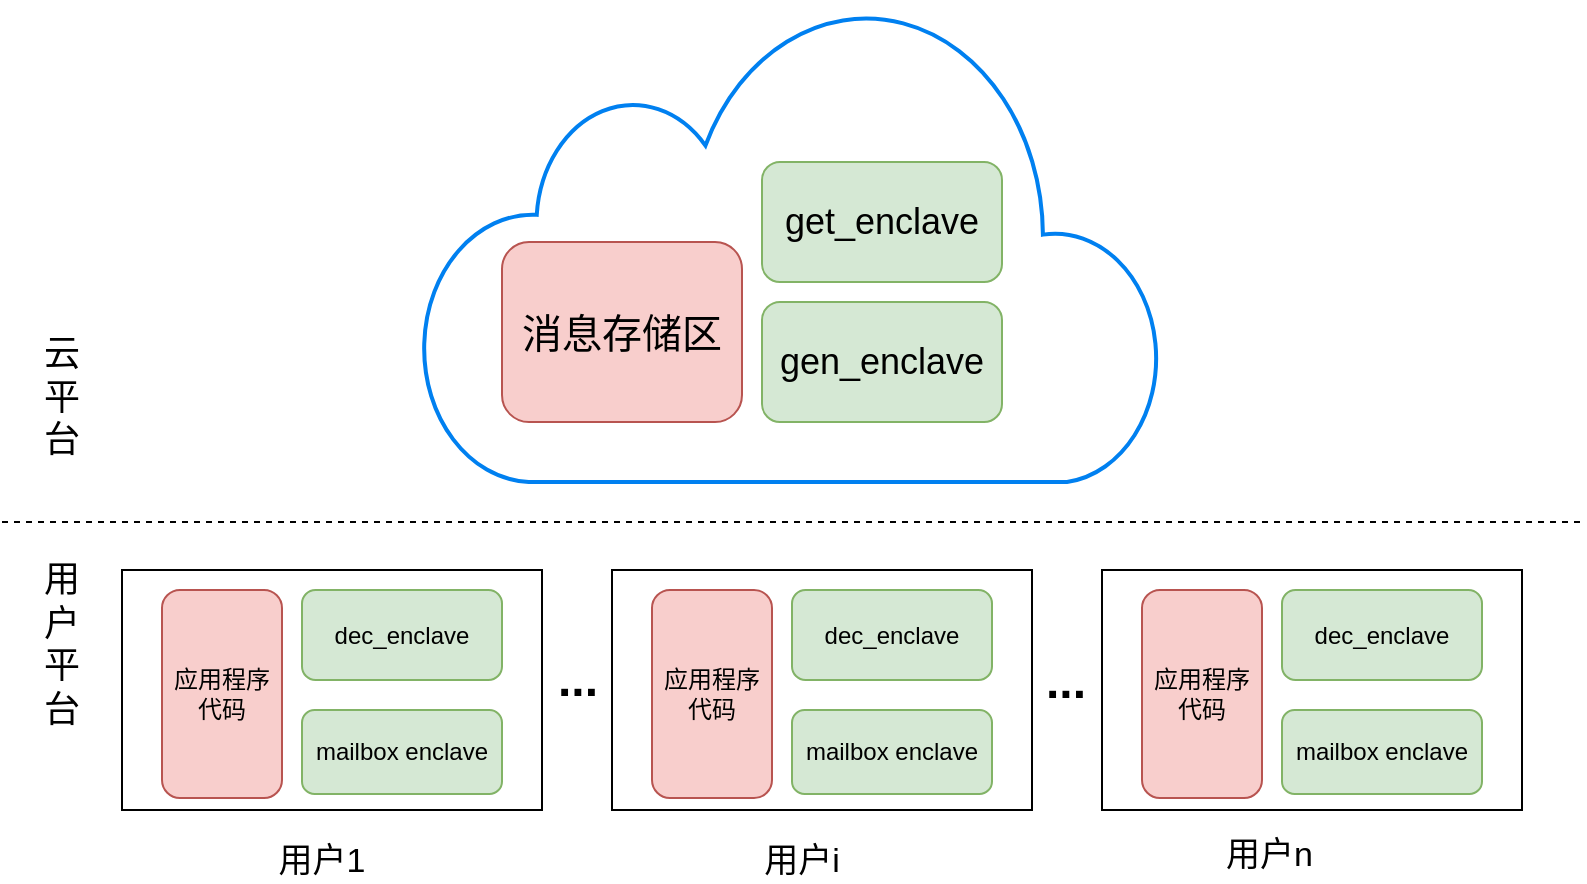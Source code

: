 <mxfile version="10.6.7" type="github"><diagram id="kH7EbeLnLqQwdVRidW5g" name="Page-1"><mxGraphModel dx="840" dy="1653" grid="1" gridSize="10" guides="1" tooltips="1" connect="1" arrows="1" fold="1" page="1" pageScale="1" pageWidth="827" pageHeight="1169" math="0" shadow="0"><root><mxCell id="0"/><mxCell id="1" parent="0"/><mxCell id="mnUf-eGJeE0-fW2rznax-1" value="" style="html=1;verticalLabelPosition=bottom;align=center;labelBackgroundColor=#ffffff;verticalAlign=top;strokeWidth=2;strokeColor=#0080F0;fillColor=#ffffff;shadow=0;dashed=0;shape=mxgraph.ios7.icons.cloud;" vertex="1" parent="1"><mxGeometry x="230" y="-450" width="370" height="240" as="geometry"/></mxCell><mxCell id="mnUf-eGJeE0-fW2rznax-2" value="&lt;font style=&quot;font-size: 20px&quot;&gt;消息存储区&lt;/font&gt;" style="rounded=1;whiteSpace=wrap;html=1;strokeColor=#b85450;fillColor=#f8cecc;" vertex="1" parent="1"><mxGeometry x="270" y="-330" width="120" height="90" as="geometry"/></mxCell><mxCell id="mnUf-eGJeE0-fW2rznax-3" value="&lt;span&gt;&lt;font style=&quot;font-size: 18px&quot;&gt;gen_enclave&lt;/font&gt;&lt;/span&gt;" style="rounded=1;whiteSpace=wrap;html=1;strokeColor=#82b366;fillColor=#d5e8d4;" vertex="1" parent="1"><mxGeometry x="400" y="-300" width="120" height="60" as="geometry"/></mxCell><mxCell id="mnUf-eGJeE0-fW2rznax-4" value="&lt;font style=&quot;font-size: 18px&quot;&gt;get_enclave&lt;/font&gt;" style="rounded=1;whiteSpace=wrap;html=1;strokeColor=#82b366;fillColor=#d5e8d4;" vertex="1" parent="1"><mxGeometry x="400" y="-370" width="120" height="60" as="geometry"/></mxCell><mxCell id="mnUf-eGJeE0-fW2rznax-7" value="" style="rounded=0;whiteSpace=wrap;html=1;strokeColor=#000000;" vertex="1" parent="1"><mxGeometry x="325" y="-166" width="210" height="120" as="geometry"/></mxCell><mxCell id="mnUf-eGJeE0-fW2rznax-8" value="mailbox enclave" style="rounded=1;whiteSpace=wrap;html=1;strokeColor=#82b366;fillColor=#d5e8d4;" vertex="1" parent="1"><mxGeometry x="415" y="-96" width="100" height="42" as="geometry"/></mxCell><mxCell id="mnUf-eGJeE0-fW2rznax-10" value="dec_enclave" style="rounded=1;whiteSpace=wrap;html=1;strokeColor=#82b366;fillColor=#d5e8d4;" vertex="1" parent="1"><mxGeometry x="415" y="-156" width="100" height="45" as="geometry"/></mxCell><mxCell id="mnUf-eGJeE0-fW2rznax-11" value="应用程序代码" style="rounded=1;whiteSpace=wrap;html=1;strokeColor=#b85450;fillColor=#f8cecc;" vertex="1" parent="1"><mxGeometry x="345" y="-156" width="60" height="104" as="geometry"/></mxCell><mxCell id="mnUf-eGJeE0-fW2rznax-12" value="" style="endArrow=none;dashed=1;html=1;" edge="1" parent="1"><mxGeometry width="50" height="50" relative="1" as="geometry"><mxPoint x="20" y="-190" as="sourcePoint"/><mxPoint x="810" y="-190" as="targetPoint"/></mxGeometry></mxCell><mxCell id="mnUf-eGJeE0-fW2rznax-14" value="" style="rounded=0;whiteSpace=wrap;html=1;strokeColor=#000000;" vertex="1" parent="1"><mxGeometry x="80" y="-166" width="210" height="120" as="geometry"/></mxCell><mxCell id="mnUf-eGJeE0-fW2rznax-15" value="mailbox enclave" style="rounded=1;whiteSpace=wrap;html=1;strokeColor=#82b366;fillColor=#d5e8d4;" vertex="1" parent="1"><mxGeometry x="170" y="-96" width="100" height="42" as="geometry"/></mxCell><mxCell id="mnUf-eGJeE0-fW2rznax-16" value="dec_enclave" style="rounded=1;whiteSpace=wrap;html=1;strokeColor=#82b366;fillColor=#d5e8d4;" vertex="1" parent="1"><mxGeometry x="170" y="-156" width="100" height="45" as="geometry"/></mxCell><mxCell id="mnUf-eGJeE0-fW2rznax-17" value="应用程序代码" style="rounded=1;whiteSpace=wrap;html=1;strokeColor=#b85450;fillColor=#f8cecc;" vertex="1" parent="1"><mxGeometry x="100" y="-156" width="60" height="104" as="geometry"/></mxCell><mxCell id="mnUf-eGJeE0-fW2rznax-19" value="" style="rounded=0;whiteSpace=wrap;html=1;strokeColor=#000000;" vertex="1" parent="1"><mxGeometry x="570" y="-166" width="210" height="120" as="geometry"/></mxCell><mxCell id="mnUf-eGJeE0-fW2rznax-20" value="mailbox enclave" style="rounded=1;whiteSpace=wrap;html=1;strokeColor=#82b366;fillColor=#d5e8d4;" vertex="1" parent="1"><mxGeometry x="660" y="-96" width="100" height="42" as="geometry"/></mxCell><mxCell id="mnUf-eGJeE0-fW2rznax-21" value="dec_enclave" style="rounded=1;whiteSpace=wrap;html=1;strokeColor=#82b366;fillColor=#d5e8d4;" vertex="1" parent="1"><mxGeometry x="660" y="-156" width="100" height="45" as="geometry"/></mxCell><mxCell id="mnUf-eGJeE0-fW2rznax-22" value="应用程序代码" style="rounded=1;whiteSpace=wrap;html=1;strokeColor=#b85450;fillColor=#f8cecc;" vertex="1" parent="1"><mxGeometry x="590" y="-156" width="60" height="104" as="geometry"/></mxCell><mxCell id="mnUf-eGJeE0-fW2rznax-23" value="&lt;font style=&quot;font-size: 18px&quot;&gt;用户平台&lt;br&gt;&lt;/font&gt;&lt;br&gt;" style="text;html=1;strokeColor=none;fillColor=none;align=center;verticalAlign=middle;whiteSpace=wrap;rounded=0;" vertex="1" parent="1"><mxGeometry x="40" y="-166" width="20" height="90" as="geometry"/></mxCell><mxCell id="mnUf-eGJeE0-fW2rznax-24" value="&lt;font style=&quot;font-size: 18px&quot;&gt;云平台&lt;br&gt;&lt;/font&gt;&lt;br&gt;" style="text;html=1;strokeColor=none;fillColor=none;align=center;verticalAlign=middle;whiteSpace=wrap;rounded=0;" vertex="1" parent="1"><mxGeometry x="40" y="-290" width="20" height="90" as="geometry"/></mxCell><mxCell id="mnUf-eGJeE0-fW2rznax-26" value="&lt;font style=&quot;font-size: 24px&quot;&gt;&lt;b&gt;...&lt;/b&gt;&lt;/font&gt;" style="text;html=1;strokeColor=none;fillColor=none;align=center;verticalAlign=middle;whiteSpace=wrap;rounded=0;" vertex="1" parent="1"><mxGeometry x="288" y="-121" width="40" height="20" as="geometry"/></mxCell><mxCell id="mnUf-eGJeE0-fW2rznax-27" value="&lt;font style=&quot;font-size: 24px&quot;&gt;&lt;b&gt;...&lt;/b&gt;&lt;/font&gt;" style="text;html=1;" vertex="1" parent="1"><mxGeometry x="540" y="-131" width="40" height="30" as="geometry"/></mxCell><mxCell id="mnUf-eGJeE0-fW2rznax-28" value="&lt;font style=&quot;font-size: 17px&quot;&gt;用户1&lt;/font&gt;" style="text;html=1;strokeColor=none;fillColor=none;align=center;verticalAlign=middle;whiteSpace=wrap;rounded=0;" vertex="1" parent="1"><mxGeometry x="150" y="-30" width="60" height="20" as="geometry"/></mxCell><mxCell id="mnUf-eGJeE0-fW2rznax-29" value="&lt;font style=&quot;font-size: 17px&quot;&gt;用户i&lt;/font&gt;" style="text;html=1;strokeColor=none;fillColor=none;align=center;verticalAlign=middle;whiteSpace=wrap;rounded=0;" vertex="1" parent="1"><mxGeometry x="390" y="-30" width="60" height="20" as="geometry"/></mxCell><mxCell id="mnUf-eGJeE0-fW2rznax-30" value="&lt;font style=&quot;font-size: 17px&quot;&gt;用户n&lt;/font&gt;" style="text;html=1;" vertex="1" parent="1"><mxGeometry x="630" y="-40" width="60" height="30" as="geometry"/></mxCell></root></mxGraphModel></diagram></mxfile>